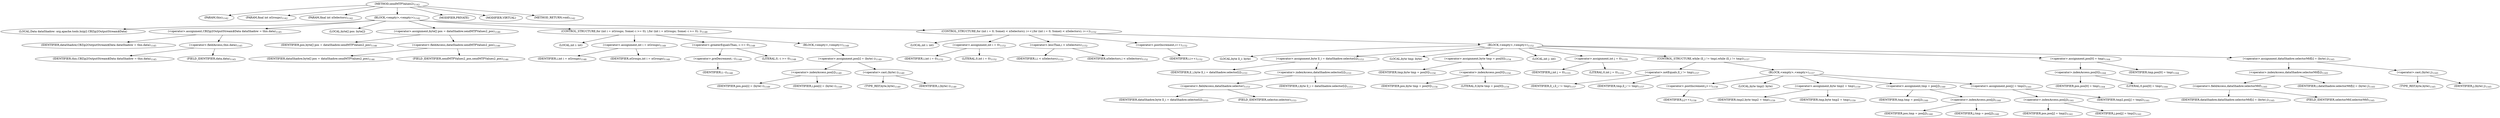 digraph "sendMTFValues2" {  
"3052" [label = <(METHOD,sendMTFValues2)<SUB>1142</SUB>> ]
"147" [label = <(PARAM,this)<SUB>1142</SUB>> ]
"3053" [label = <(PARAM,final int nGroups)<SUB>1142</SUB>> ]
"3054" [label = <(PARAM,final int nSelectors)<SUB>1142</SUB>> ]
"3055" [label = <(BLOCK,&lt;empty&gt;,&lt;empty&gt;)<SUB>1142</SUB>> ]
"3056" [label = <(LOCAL,Data dataShadow: org.apache.tools.bzip2.CBZip2OutputStream$Data)> ]
"3057" [label = <(&lt;operator&gt;.assignment,CBZip2OutputStream$Data dataShadow = this.data)<SUB>1145</SUB>> ]
"3058" [label = <(IDENTIFIER,dataShadow,CBZip2OutputStream$Data dataShadow = this.data)<SUB>1145</SUB>> ]
"3059" [label = <(&lt;operator&gt;.fieldAccess,this.data)<SUB>1145</SUB>> ]
"146" [label = <(IDENTIFIER,this,CBZip2OutputStream$Data dataShadow = this.data)<SUB>1145</SUB>> ]
"3060" [label = <(FIELD_IDENTIFIER,data,data)<SUB>1145</SUB>> ]
"3061" [label = <(LOCAL,byte[] pos: byte[])> ]
"3062" [label = <(&lt;operator&gt;.assignment,byte[] pos = dataShadow.sendMTFValues2_pos)<SUB>1146</SUB>> ]
"3063" [label = <(IDENTIFIER,pos,byte[] pos = dataShadow.sendMTFValues2_pos)<SUB>1146</SUB>> ]
"3064" [label = <(&lt;operator&gt;.fieldAccess,dataShadow.sendMTFValues2_pos)<SUB>1146</SUB>> ]
"3065" [label = <(IDENTIFIER,dataShadow,byte[] pos = dataShadow.sendMTFValues2_pos)<SUB>1146</SUB>> ]
"3066" [label = <(FIELD_IDENTIFIER,sendMTFValues2_pos,sendMTFValues2_pos)<SUB>1146</SUB>> ]
"3067" [label = <(CONTROL_STRUCTURE,for (int i = nGroups; Some(--i &gt;= 0); ),for (int i = nGroups; Some(--i &gt;= 0); ))<SUB>1148</SUB>> ]
"3068" [label = <(LOCAL,int i: int)> ]
"3069" [label = <(&lt;operator&gt;.assignment,int i = nGroups)<SUB>1148</SUB>> ]
"3070" [label = <(IDENTIFIER,i,int i = nGroups)<SUB>1148</SUB>> ]
"3071" [label = <(IDENTIFIER,nGroups,int i = nGroups)<SUB>1148</SUB>> ]
"3072" [label = <(&lt;operator&gt;.greaterEqualsThan,--i &gt;= 0)<SUB>1148</SUB>> ]
"3073" [label = <(&lt;operator&gt;.preDecrement,--i)<SUB>1148</SUB>> ]
"3074" [label = <(IDENTIFIER,i,--i)<SUB>1148</SUB>> ]
"3075" [label = <(LITERAL,0,--i &gt;= 0)<SUB>1148</SUB>> ]
"3076" [label = <(BLOCK,&lt;empty&gt;,&lt;empty&gt;)<SUB>1148</SUB>> ]
"3077" [label = <(&lt;operator&gt;.assignment,pos[i] = (byte) i)<SUB>1149</SUB>> ]
"3078" [label = <(&lt;operator&gt;.indexAccess,pos[i])<SUB>1149</SUB>> ]
"3079" [label = <(IDENTIFIER,pos,pos[i] = (byte) i)<SUB>1149</SUB>> ]
"3080" [label = <(IDENTIFIER,i,pos[i] = (byte) i)<SUB>1149</SUB>> ]
"3081" [label = <(&lt;operator&gt;.cast,(byte) i)<SUB>1149</SUB>> ]
"3082" [label = <(TYPE_REF,byte,byte)<SUB>1149</SUB>> ]
"3083" [label = <(IDENTIFIER,i,(byte) i)<SUB>1149</SUB>> ]
"3084" [label = <(CONTROL_STRUCTURE,for (int i = 0; Some(i &lt; nSelectors); i++),for (int i = 0; Some(i &lt; nSelectors); i++))<SUB>1152</SUB>> ]
"3085" [label = <(LOCAL,int i: int)> ]
"3086" [label = <(&lt;operator&gt;.assignment,int i = 0)<SUB>1152</SUB>> ]
"3087" [label = <(IDENTIFIER,i,int i = 0)<SUB>1152</SUB>> ]
"3088" [label = <(LITERAL,0,int i = 0)<SUB>1152</SUB>> ]
"3089" [label = <(&lt;operator&gt;.lessThan,i &lt; nSelectors)<SUB>1152</SUB>> ]
"3090" [label = <(IDENTIFIER,i,i &lt; nSelectors)<SUB>1152</SUB>> ]
"3091" [label = <(IDENTIFIER,nSelectors,i &lt; nSelectors)<SUB>1152</SUB>> ]
"3092" [label = <(&lt;operator&gt;.postIncrement,i++)<SUB>1152</SUB>> ]
"3093" [label = <(IDENTIFIER,i,i++)<SUB>1152</SUB>> ]
"3094" [label = <(BLOCK,&lt;empty&gt;,&lt;empty&gt;)<SUB>1152</SUB>> ]
"3095" [label = <(LOCAL,byte ll_i: byte)> ]
"3096" [label = <(&lt;operator&gt;.assignment,byte ll_i = dataShadow.selector[i])<SUB>1153</SUB>> ]
"3097" [label = <(IDENTIFIER,ll_i,byte ll_i = dataShadow.selector[i])<SUB>1153</SUB>> ]
"3098" [label = <(&lt;operator&gt;.indexAccess,dataShadow.selector[i])<SUB>1153</SUB>> ]
"3099" [label = <(&lt;operator&gt;.fieldAccess,dataShadow.selector)<SUB>1153</SUB>> ]
"3100" [label = <(IDENTIFIER,dataShadow,byte ll_i = dataShadow.selector[i])<SUB>1153</SUB>> ]
"3101" [label = <(FIELD_IDENTIFIER,selector,selector)<SUB>1153</SUB>> ]
"3102" [label = <(IDENTIFIER,i,byte ll_i = dataShadow.selector[i])<SUB>1153</SUB>> ]
"3103" [label = <(LOCAL,byte tmp: byte)> ]
"3104" [label = <(&lt;operator&gt;.assignment,byte tmp = pos[0])<SUB>1154</SUB>> ]
"3105" [label = <(IDENTIFIER,tmp,byte tmp = pos[0])<SUB>1154</SUB>> ]
"3106" [label = <(&lt;operator&gt;.indexAccess,pos[0])<SUB>1154</SUB>> ]
"3107" [label = <(IDENTIFIER,pos,byte tmp = pos[0])<SUB>1154</SUB>> ]
"3108" [label = <(LITERAL,0,byte tmp = pos[0])<SUB>1154</SUB>> ]
"3109" [label = <(LOCAL,int j: int)> ]
"3110" [label = <(&lt;operator&gt;.assignment,int j = 0)<SUB>1155</SUB>> ]
"3111" [label = <(IDENTIFIER,j,int j = 0)<SUB>1155</SUB>> ]
"3112" [label = <(LITERAL,0,int j = 0)<SUB>1155</SUB>> ]
"3113" [label = <(CONTROL_STRUCTURE,while (ll_i != tmp),while (ll_i != tmp))<SUB>1157</SUB>> ]
"3114" [label = <(&lt;operator&gt;.notEquals,ll_i != tmp)<SUB>1157</SUB>> ]
"3115" [label = <(IDENTIFIER,ll_i,ll_i != tmp)<SUB>1157</SUB>> ]
"3116" [label = <(IDENTIFIER,tmp,ll_i != tmp)<SUB>1157</SUB>> ]
"3117" [label = <(BLOCK,&lt;empty&gt;,&lt;empty&gt;)<SUB>1157</SUB>> ]
"3118" [label = <(&lt;operator&gt;.postIncrement,j++)<SUB>1158</SUB>> ]
"3119" [label = <(IDENTIFIER,j,j++)<SUB>1158</SUB>> ]
"3120" [label = <(LOCAL,byte tmp2: byte)> ]
"3121" [label = <(&lt;operator&gt;.assignment,byte tmp2 = tmp)<SUB>1159</SUB>> ]
"3122" [label = <(IDENTIFIER,tmp2,byte tmp2 = tmp)<SUB>1159</SUB>> ]
"3123" [label = <(IDENTIFIER,tmp,byte tmp2 = tmp)<SUB>1159</SUB>> ]
"3124" [label = <(&lt;operator&gt;.assignment,tmp = pos[j])<SUB>1160</SUB>> ]
"3125" [label = <(IDENTIFIER,tmp,tmp = pos[j])<SUB>1160</SUB>> ]
"3126" [label = <(&lt;operator&gt;.indexAccess,pos[j])<SUB>1160</SUB>> ]
"3127" [label = <(IDENTIFIER,pos,tmp = pos[j])<SUB>1160</SUB>> ]
"3128" [label = <(IDENTIFIER,j,tmp = pos[j])<SUB>1160</SUB>> ]
"3129" [label = <(&lt;operator&gt;.assignment,pos[j] = tmp2)<SUB>1161</SUB>> ]
"3130" [label = <(&lt;operator&gt;.indexAccess,pos[j])<SUB>1161</SUB>> ]
"3131" [label = <(IDENTIFIER,pos,pos[j] = tmp2)<SUB>1161</SUB>> ]
"3132" [label = <(IDENTIFIER,j,pos[j] = tmp2)<SUB>1161</SUB>> ]
"3133" [label = <(IDENTIFIER,tmp2,pos[j] = tmp2)<SUB>1161</SUB>> ]
"3134" [label = <(&lt;operator&gt;.assignment,pos[0] = tmp)<SUB>1164</SUB>> ]
"3135" [label = <(&lt;operator&gt;.indexAccess,pos[0])<SUB>1164</SUB>> ]
"3136" [label = <(IDENTIFIER,pos,pos[0] = tmp)<SUB>1164</SUB>> ]
"3137" [label = <(LITERAL,0,pos[0] = tmp)<SUB>1164</SUB>> ]
"3138" [label = <(IDENTIFIER,tmp,pos[0] = tmp)<SUB>1164</SUB>> ]
"3139" [label = <(&lt;operator&gt;.assignment,dataShadow.selectorMtf[i] = (byte) j)<SUB>1165</SUB>> ]
"3140" [label = <(&lt;operator&gt;.indexAccess,dataShadow.selectorMtf[i])<SUB>1165</SUB>> ]
"3141" [label = <(&lt;operator&gt;.fieldAccess,dataShadow.selectorMtf)<SUB>1165</SUB>> ]
"3142" [label = <(IDENTIFIER,dataShadow,dataShadow.selectorMtf[i] = (byte) j)<SUB>1165</SUB>> ]
"3143" [label = <(FIELD_IDENTIFIER,selectorMtf,selectorMtf)<SUB>1165</SUB>> ]
"3144" [label = <(IDENTIFIER,i,dataShadow.selectorMtf[i] = (byte) j)<SUB>1165</SUB>> ]
"3145" [label = <(&lt;operator&gt;.cast,(byte) j)<SUB>1165</SUB>> ]
"3146" [label = <(TYPE_REF,byte,byte)<SUB>1165</SUB>> ]
"3147" [label = <(IDENTIFIER,j,(byte) j)<SUB>1165</SUB>> ]
"3148" [label = <(MODIFIER,PRIVATE)> ]
"3149" [label = <(MODIFIER,VIRTUAL)> ]
"3150" [label = <(METHOD_RETURN,void)<SUB>1142</SUB>> ]
  "3052" -> "147" 
  "3052" -> "3053" 
  "3052" -> "3054" 
  "3052" -> "3055" 
  "3052" -> "3148" 
  "3052" -> "3149" 
  "3052" -> "3150" 
  "3055" -> "3056" 
  "3055" -> "3057" 
  "3055" -> "3061" 
  "3055" -> "3062" 
  "3055" -> "3067" 
  "3055" -> "3084" 
  "3057" -> "3058" 
  "3057" -> "3059" 
  "3059" -> "146" 
  "3059" -> "3060" 
  "3062" -> "3063" 
  "3062" -> "3064" 
  "3064" -> "3065" 
  "3064" -> "3066" 
  "3067" -> "3068" 
  "3067" -> "3069" 
  "3067" -> "3072" 
  "3067" -> "3076" 
  "3069" -> "3070" 
  "3069" -> "3071" 
  "3072" -> "3073" 
  "3072" -> "3075" 
  "3073" -> "3074" 
  "3076" -> "3077" 
  "3077" -> "3078" 
  "3077" -> "3081" 
  "3078" -> "3079" 
  "3078" -> "3080" 
  "3081" -> "3082" 
  "3081" -> "3083" 
  "3084" -> "3085" 
  "3084" -> "3086" 
  "3084" -> "3089" 
  "3084" -> "3092" 
  "3084" -> "3094" 
  "3086" -> "3087" 
  "3086" -> "3088" 
  "3089" -> "3090" 
  "3089" -> "3091" 
  "3092" -> "3093" 
  "3094" -> "3095" 
  "3094" -> "3096" 
  "3094" -> "3103" 
  "3094" -> "3104" 
  "3094" -> "3109" 
  "3094" -> "3110" 
  "3094" -> "3113" 
  "3094" -> "3134" 
  "3094" -> "3139" 
  "3096" -> "3097" 
  "3096" -> "3098" 
  "3098" -> "3099" 
  "3098" -> "3102" 
  "3099" -> "3100" 
  "3099" -> "3101" 
  "3104" -> "3105" 
  "3104" -> "3106" 
  "3106" -> "3107" 
  "3106" -> "3108" 
  "3110" -> "3111" 
  "3110" -> "3112" 
  "3113" -> "3114" 
  "3113" -> "3117" 
  "3114" -> "3115" 
  "3114" -> "3116" 
  "3117" -> "3118" 
  "3117" -> "3120" 
  "3117" -> "3121" 
  "3117" -> "3124" 
  "3117" -> "3129" 
  "3118" -> "3119" 
  "3121" -> "3122" 
  "3121" -> "3123" 
  "3124" -> "3125" 
  "3124" -> "3126" 
  "3126" -> "3127" 
  "3126" -> "3128" 
  "3129" -> "3130" 
  "3129" -> "3133" 
  "3130" -> "3131" 
  "3130" -> "3132" 
  "3134" -> "3135" 
  "3134" -> "3138" 
  "3135" -> "3136" 
  "3135" -> "3137" 
  "3139" -> "3140" 
  "3139" -> "3145" 
  "3140" -> "3141" 
  "3140" -> "3144" 
  "3141" -> "3142" 
  "3141" -> "3143" 
  "3145" -> "3146" 
  "3145" -> "3147" 
}
